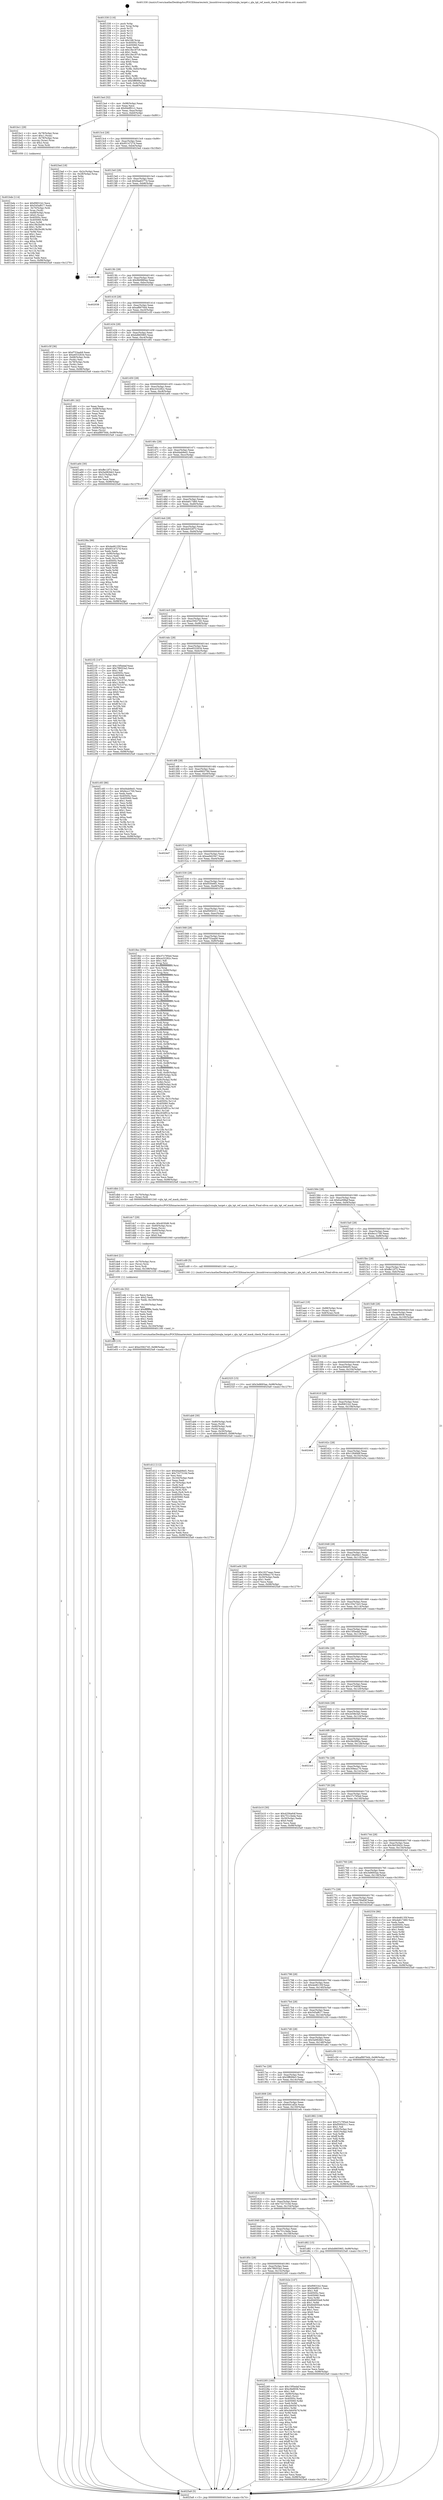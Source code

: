 digraph "0x401330" {
  label = "0x401330 (/mnt/c/Users/mathe/Desktop/tcc/POCII/binaries/extr_linuxdriversscsiqla2xxxqla_target.c_qla_tgt_ref_mask_check_Final-ollvm.out::main(0))"
  labelloc = "t"
  node[shape=record]

  Entry [label="",width=0.3,height=0.3,shape=circle,fillcolor=black,style=filled]
  "0x4013a4" [label="{
     0x4013a4 [32]\l
     | [instrs]\l
     &nbsp;&nbsp;0x4013a4 \<+6\>: mov -0x98(%rbp),%eax\l
     &nbsp;&nbsp;0x4013aa \<+2\>: mov %eax,%ecx\l
     &nbsp;&nbsp;0x4013ac \<+6\>: sub $0x94df91c1,%ecx\l
     &nbsp;&nbsp;0x4013b2 \<+6\>: mov %eax,-0xac(%rbp)\l
     &nbsp;&nbsp;0x4013b8 \<+6\>: mov %ecx,-0xb0(%rbp)\l
     &nbsp;&nbsp;0x4013be \<+6\>: je 0000000000401bc1 \<main+0x891\>\l
  }"]
  "0x401bc1" [label="{
     0x401bc1 [29]\l
     | [instrs]\l
     &nbsp;&nbsp;0x401bc1 \<+4\>: mov -0x78(%rbp),%rax\l
     &nbsp;&nbsp;0x401bc5 \<+6\>: movl $0x1,(%rax)\l
     &nbsp;&nbsp;0x401bcb \<+4\>: mov -0x78(%rbp),%rax\l
     &nbsp;&nbsp;0x401bcf \<+3\>: movslq (%rax),%rax\l
     &nbsp;&nbsp;0x401bd2 \<+4\>: shl $0x2,%rax\l
     &nbsp;&nbsp;0x401bd6 \<+3\>: mov %rax,%rdi\l
     &nbsp;&nbsp;0x401bd9 \<+5\>: call 0000000000401050 \<malloc@plt\>\l
     | [calls]\l
     &nbsp;&nbsp;0x401050 \{1\} (unknown)\l
  }"]
  "0x4013c4" [label="{
     0x4013c4 [28]\l
     | [instrs]\l
     &nbsp;&nbsp;0x4013c4 \<+5\>: jmp 00000000004013c9 \<main+0x99\>\l
     &nbsp;&nbsp;0x4013c9 \<+6\>: mov -0xac(%rbp),%eax\l
     &nbsp;&nbsp;0x4013cf \<+5\>: sub $0x9514727d,%eax\l
     &nbsp;&nbsp;0x4013d4 \<+6\>: mov %eax,-0xb4(%rbp)\l
     &nbsp;&nbsp;0x4013da \<+6\>: je 00000000004023ed \<main+0x10bd\>\l
  }"]
  Exit [label="",width=0.3,height=0.3,shape=circle,fillcolor=black,style=filled,peripheries=2]
  "0x4023ed" [label="{
     0x4023ed [18]\l
     | [instrs]\l
     &nbsp;&nbsp;0x4023ed \<+3\>: mov -0x2c(%rbp),%eax\l
     &nbsp;&nbsp;0x4023f0 \<+4\>: lea -0x28(%rbp),%rsp\l
     &nbsp;&nbsp;0x4023f4 \<+1\>: pop %rbx\l
     &nbsp;&nbsp;0x4023f5 \<+2\>: pop %r12\l
     &nbsp;&nbsp;0x4023f7 \<+2\>: pop %r13\l
     &nbsp;&nbsp;0x4023f9 \<+2\>: pop %r14\l
     &nbsp;&nbsp;0x4023fb \<+2\>: pop %r15\l
     &nbsp;&nbsp;0x4023fd \<+1\>: pop %rbp\l
     &nbsp;&nbsp;0x4023fe \<+1\>: ret\l
  }"]
  "0x4013e0" [label="{
     0x4013e0 [28]\l
     | [instrs]\l
     &nbsp;&nbsp;0x4013e0 \<+5\>: jmp 00000000004013e5 \<main+0xb5\>\l
     &nbsp;&nbsp;0x4013e5 \<+6\>: mov -0xac(%rbp),%eax\l
     &nbsp;&nbsp;0x4013eb \<+5\>: sub $0x9aa6377d,%eax\l
     &nbsp;&nbsp;0x4013f0 \<+6\>: mov %eax,-0xb8(%rbp)\l
     &nbsp;&nbsp;0x4013f6 \<+6\>: je 0000000000402188 \<main+0xe58\>\l
  }"]
  "0x401878" [label="{
     0x401878\l
  }", style=dashed]
  "0x402188" [label="{
     0x402188\l
  }", style=dashed]
  "0x4013fc" [label="{
     0x4013fc [28]\l
     | [instrs]\l
     &nbsp;&nbsp;0x4013fc \<+5\>: jmp 0000000000401401 \<main+0xd1\>\l
     &nbsp;&nbsp;0x401401 \<+6\>: mov -0xac(%rbp),%eax\l
     &nbsp;&nbsp;0x401407 \<+5\>: sub $0x9b0880ee,%eax\l
     &nbsp;&nbsp;0x40140c \<+6\>: mov %eax,-0xbc(%rbp)\l
     &nbsp;&nbsp;0x401412 \<+6\>: je 0000000000402038 \<main+0xd08\>\l
  }"]
  "0x402285" [label="{
     0x402285 [160]\l
     | [instrs]\l
     &nbsp;&nbsp;0x402285 \<+5\>: mov $0x15f5edaf,%eax\l
     &nbsp;&nbsp;0x40228a \<+5\>: mov $0xc9e6936,%ecx\l
     &nbsp;&nbsp;0x40228f \<+2\>: mov $0x1,%dl\l
     &nbsp;&nbsp;0x402291 \<+7\>: mov -0x90(%rbp),%rsi\l
     &nbsp;&nbsp;0x402298 \<+6\>: movl $0x0,(%rsi)\l
     &nbsp;&nbsp;0x40229e \<+7\>: mov 0x40505c,%edi\l
     &nbsp;&nbsp;0x4022a5 \<+8\>: mov 0x405060,%r8d\l
     &nbsp;&nbsp;0x4022ad \<+3\>: mov %edi,%r9d\l
     &nbsp;&nbsp;0x4022b0 \<+7\>: sub $0xcb645b7d,%r9d\l
     &nbsp;&nbsp;0x4022b7 \<+4\>: sub $0x1,%r9d\l
     &nbsp;&nbsp;0x4022bb \<+7\>: add $0xcb645b7d,%r9d\l
     &nbsp;&nbsp;0x4022c2 \<+4\>: imul %r9d,%edi\l
     &nbsp;&nbsp;0x4022c6 \<+3\>: and $0x1,%edi\l
     &nbsp;&nbsp;0x4022c9 \<+3\>: cmp $0x0,%edi\l
     &nbsp;&nbsp;0x4022cc \<+4\>: sete %r10b\l
     &nbsp;&nbsp;0x4022d0 \<+4\>: cmp $0xa,%r8d\l
     &nbsp;&nbsp;0x4022d4 \<+4\>: setl %r11b\l
     &nbsp;&nbsp;0x4022d8 \<+3\>: mov %r10b,%bl\l
     &nbsp;&nbsp;0x4022db \<+3\>: xor $0xff,%bl\l
     &nbsp;&nbsp;0x4022de \<+3\>: mov %r11b,%r14b\l
     &nbsp;&nbsp;0x4022e1 \<+4\>: xor $0xff,%r14b\l
     &nbsp;&nbsp;0x4022e5 \<+3\>: xor $0x1,%dl\l
     &nbsp;&nbsp;0x4022e8 \<+3\>: mov %bl,%r15b\l
     &nbsp;&nbsp;0x4022eb \<+4\>: and $0xff,%r15b\l
     &nbsp;&nbsp;0x4022ef \<+3\>: and %dl,%r10b\l
     &nbsp;&nbsp;0x4022f2 \<+3\>: mov %r14b,%r12b\l
     &nbsp;&nbsp;0x4022f5 \<+4\>: and $0xff,%r12b\l
     &nbsp;&nbsp;0x4022f9 \<+3\>: and %dl,%r11b\l
     &nbsp;&nbsp;0x4022fc \<+3\>: or %r10b,%r15b\l
     &nbsp;&nbsp;0x4022ff \<+3\>: or %r11b,%r12b\l
     &nbsp;&nbsp;0x402302 \<+3\>: xor %r12b,%r15b\l
     &nbsp;&nbsp;0x402305 \<+3\>: or %r14b,%bl\l
     &nbsp;&nbsp;0x402308 \<+3\>: xor $0xff,%bl\l
     &nbsp;&nbsp;0x40230b \<+3\>: or $0x1,%dl\l
     &nbsp;&nbsp;0x40230e \<+2\>: and %dl,%bl\l
     &nbsp;&nbsp;0x402310 \<+3\>: or %bl,%r15b\l
     &nbsp;&nbsp;0x402313 \<+4\>: test $0x1,%r15b\l
     &nbsp;&nbsp;0x402317 \<+3\>: cmovne %ecx,%eax\l
     &nbsp;&nbsp;0x40231a \<+6\>: mov %eax,-0x98(%rbp)\l
     &nbsp;&nbsp;0x402320 \<+5\>: jmp 00000000004025a9 \<main+0x1279\>\l
  }"]
  "0x402038" [label="{
     0x402038\l
  }", style=dashed]
  "0x401418" [label="{
     0x401418 [28]\l
     | [instrs]\l
     &nbsp;&nbsp;0x401418 \<+5\>: jmp 000000000040141d \<main+0xed\>\l
     &nbsp;&nbsp;0x40141d \<+6\>: mov -0xac(%rbp),%eax\l
     &nbsp;&nbsp;0x401423 \<+5\>: sub $0xaf8970d4,%eax\l
     &nbsp;&nbsp;0x401428 \<+6\>: mov %eax,-0xc0(%rbp)\l
     &nbsp;&nbsp;0x40142e \<+6\>: je 0000000000401c5f \<main+0x92f\>\l
  }"]
  "0x401df9" [label="{
     0x401df9 [15]\l
     | [instrs]\l
     &nbsp;&nbsp;0x401df9 \<+10\>: movl $0xe3562745,-0x98(%rbp)\l
     &nbsp;&nbsp;0x401e03 \<+5\>: jmp 00000000004025a9 \<main+0x1279\>\l
  }"]
  "0x401c5f" [label="{
     0x401c5f [36]\l
     | [instrs]\l
     &nbsp;&nbsp;0x401c5f \<+5\>: mov $0xf753aab9,%eax\l
     &nbsp;&nbsp;0x401c64 \<+5\>: mov $0xe6532634,%ecx\l
     &nbsp;&nbsp;0x401c69 \<+4\>: mov -0x68(%rbp),%rdx\l
     &nbsp;&nbsp;0x401c6d \<+2\>: mov (%rdx),%esi\l
     &nbsp;&nbsp;0x401c6f \<+4\>: mov -0x78(%rbp),%rdx\l
     &nbsp;&nbsp;0x401c73 \<+2\>: cmp (%rdx),%esi\l
     &nbsp;&nbsp;0x401c75 \<+3\>: cmovl %ecx,%eax\l
     &nbsp;&nbsp;0x401c78 \<+6\>: mov %eax,-0x98(%rbp)\l
     &nbsp;&nbsp;0x401c7e \<+5\>: jmp 00000000004025a9 \<main+0x1279\>\l
  }"]
  "0x401434" [label="{
     0x401434 [28]\l
     | [instrs]\l
     &nbsp;&nbsp;0x401434 \<+5\>: jmp 0000000000401439 \<main+0x109\>\l
     &nbsp;&nbsp;0x401439 \<+6\>: mov -0xac(%rbp),%eax\l
     &nbsp;&nbsp;0x40143f \<+5\>: sub $0xbd665965,%eax\l
     &nbsp;&nbsp;0x401444 \<+6\>: mov %eax,-0xc4(%rbp)\l
     &nbsp;&nbsp;0x40144a \<+6\>: je 0000000000401d91 \<main+0xa61\>\l
  }"]
  "0x401de4" [label="{
     0x401de4 [21]\l
     | [instrs]\l
     &nbsp;&nbsp;0x401de4 \<+4\>: mov -0x70(%rbp),%rcx\l
     &nbsp;&nbsp;0x401de8 \<+3\>: mov (%rcx),%rcx\l
     &nbsp;&nbsp;0x401deb \<+3\>: mov %rcx,%rdi\l
     &nbsp;&nbsp;0x401dee \<+6\>: mov %eax,-0x168(%rbp)\l
     &nbsp;&nbsp;0x401df4 \<+5\>: call 0000000000401030 \<free@plt\>\l
     | [calls]\l
     &nbsp;&nbsp;0x401030 \{1\} (unknown)\l
  }"]
  "0x401d91" [label="{
     0x401d91 [42]\l
     | [instrs]\l
     &nbsp;&nbsp;0x401d91 \<+2\>: xor %eax,%eax\l
     &nbsp;&nbsp;0x401d93 \<+4\>: mov -0x68(%rbp),%rcx\l
     &nbsp;&nbsp;0x401d97 \<+2\>: mov (%rcx),%edx\l
     &nbsp;&nbsp;0x401d99 \<+2\>: mov %eax,%esi\l
     &nbsp;&nbsp;0x401d9b \<+2\>: sub %edx,%esi\l
     &nbsp;&nbsp;0x401d9d \<+2\>: mov %eax,%edx\l
     &nbsp;&nbsp;0x401d9f \<+3\>: sub $0x1,%edx\l
     &nbsp;&nbsp;0x401da2 \<+2\>: add %edx,%esi\l
     &nbsp;&nbsp;0x401da4 \<+2\>: sub %esi,%eax\l
     &nbsp;&nbsp;0x401da6 \<+4\>: mov -0x68(%rbp),%rcx\l
     &nbsp;&nbsp;0x401daa \<+2\>: mov %eax,(%rcx)\l
     &nbsp;&nbsp;0x401dac \<+10\>: movl $0xaf8970d4,-0x98(%rbp)\l
     &nbsp;&nbsp;0x401db6 \<+5\>: jmp 00000000004025a9 \<main+0x1279\>\l
  }"]
  "0x401450" [label="{
     0x401450 [28]\l
     | [instrs]\l
     &nbsp;&nbsp;0x401450 \<+5\>: jmp 0000000000401455 \<main+0x125\>\l
     &nbsp;&nbsp;0x401455 \<+6\>: mov -0xac(%rbp),%eax\l
     &nbsp;&nbsp;0x40145b \<+5\>: sub $0xce32282c,%eax\l
     &nbsp;&nbsp;0x401460 \<+6\>: mov %eax,-0xc8(%rbp)\l
     &nbsp;&nbsp;0x401466 \<+6\>: je 0000000000401a64 \<main+0x734\>\l
  }"]
  "0x401dc7" [label="{
     0x401dc7 [29]\l
     | [instrs]\l
     &nbsp;&nbsp;0x401dc7 \<+10\>: movabs $0x4030d6,%rdi\l
     &nbsp;&nbsp;0x401dd1 \<+4\>: mov -0x60(%rbp),%rcx\l
     &nbsp;&nbsp;0x401dd5 \<+2\>: mov %eax,(%rcx)\l
     &nbsp;&nbsp;0x401dd7 \<+4\>: mov -0x60(%rbp),%rcx\l
     &nbsp;&nbsp;0x401ddb \<+2\>: mov (%rcx),%esi\l
     &nbsp;&nbsp;0x401ddd \<+2\>: mov $0x0,%al\l
     &nbsp;&nbsp;0x401ddf \<+5\>: call 0000000000401040 \<printf@plt\>\l
     | [calls]\l
     &nbsp;&nbsp;0x401040 \{1\} (unknown)\l
  }"]
  "0x401a64" [label="{
     0x401a64 [30]\l
     | [instrs]\l
     &nbsp;&nbsp;0x401a64 \<+5\>: mov $0xffe12f72,%eax\l
     &nbsp;&nbsp;0x401a69 \<+5\>: mov $0x5a082bb3,%ecx\l
     &nbsp;&nbsp;0x401a6e \<+3\>: mov -0x31(%rbp),%dl\l
     &nbsp;&nbsp;0x401a71 \<+3\>: test $0x1,%dl\l
     &nbsp;&nbsp;0x401a74 \<+3\>: cmovne %ecx,%eax\l
     &nbsp;&nbsp;0x401a77 \<+6\>: mov %eax,-0x98(%rbp)\l
     &nbsp;&nbsp;0x401a7d \<+5\>: jmp 00000000004025a9 \<main+0x1279\>\l
  }"]
  "0x40146c" [label="{
     0x40146c [28]\l
     | [instrs]\l
     &nbsp;&nbsp;0x40146c \<+5\>: jmp 0000000000401471 \<main+0x141\>\l
     &nbsp;&nbsp;0x401471 \<+6\>: mov -0xac(%rbp),%eax\l
     &nbsp;&nbsp;0x401477 \<+5\>: sub $0xd4ab9ed1,%eax\l
     &nbsp;&nbsp;0x40147c \<+6\>: mov %eax,-0xcc(%rbp)\l
     &nbsp;&nbsp;0x401482 \<+6\>: je 0000000000402481 \<main+0x1151\>\l
  }"]
  "0x401d12" [label="{
     0x401d12 [112]\l
     | [instrs]\l
     &nbsp;&nbsp;0x401d12 \<+5\>: mov $0xd4ab9ed1,%ecx\l
     &nbsp;&nbsp;0x401d17 \<+5\>: mov $0x7327310d,%edx\l
     &nbsp;&nbsp;0x401d1c \<+2\>: xor %esi,%esi\l
     &nbsp;&nbsp;0x401d1e \<+6\>: mov -0x164(%rbp),%edi\l
     &nbsp;&nbsp;0x401d24 \<+3\>: imul %eax,%edi\l
     &nbsp;&nbsp;0x401d27 \<+4\>: mov -0x70(%rbp),%r8\l
     &nbsp;&nbsp;0x401d2b \<+3\>: mov (%r8),%r8\l
     &nbsp;&nbsp;0x401d2e \<+4\>: mov -0x68(%rbp),%r9\l
     &nbsp;&nbsp;0x401d32 \<+3\>: movslq (%r9),%r9\l
     &nbsp;&nbsp;0x401d35 \<+4\>: mov %edi,(%r8,%r9,4)\l
     &nbsp;&nbsp;0x401d39 \<+7\>: mov 0x40505c,%eax\l
     &nbsp;&nbsp;0x401d40 \<+7\>: mov 0x405060,%edi\l
     &nbsp;&nbsp;0x401d47 \<+3\>: sub $0x1,%esi\l
     &nbsp;&nbsp;0x401d4a \<+3\>: mov %eax,%r10d\l
     &nbsp;&nbsp;0x401d4d \<+3\>: add %esi,%r10d\l
     &nbsp;&nbsp;0x401d50 \<+4\>: imul %r10d,%eax\l
     &nbsp;&nbsp;0x401d54 \<+3\>: and $0x1,%eax\l
     &nbsp;&nbsp;0x401d57 \<+3\>: cmp $0x0,%eax\l
     &nbsp;&nbsp;0x401d5a \<+4\>: sete %r11b\l
     &nbsp;&nbsp;0x401d5e \<+3\>: cmp $0xa,%edi\l
     &nbsp;&nbsp;0x401d61 \<+3\>: setl %bl\l
     &nbsp;&nbsp;0x401d64 \<+3\>: mov %r11b,%r14b\l
     &nbsp;&nbsp;0x401d67 \<+3\>: and %bl,%r14b\l
     &nbsp;&nbsp;0x401d6a \<+3\>: xor %bl,%r11b\l
     &nbsp;&nbsp;0x401d6d \<+3\>: or %r11b,%r14b\l
     &nbsp;&nbsp;0x401d70 \<+4\>: test $0x1,%r14b\l
     &nbsp;&nbsp;0x401d74 \<+3\>: cmovne %edx,%ecx\l
     &nbsp;&nbsp;0x401d77 \<+6\>: mov %ecx,-0x98(%rbp)\l
     &nbsp;&nbsp;0x401d7d \<+5\>: jmp 00000000004025a9 \<main+0x1279\>\l
  }"]
  "0x402481" [label="{
     0x402481\l
  }", style=dashed]
  "0x401488" [label="{
     0x401488 [28]\l
     | [instrs]\l
     &nbsp;&nbsp;0x401488 \<+5\>: jmp 000000000040148d \<main+0x15d\>\l
     &nbsp;&nbsp;0x40148d \<+6\>: mov -0xac(%rbp),%eax\l
     &nbsp;&nbsp;0x401493 \<+5\>: sub $0xda617d60,%eax\l
     &nbsp;&nbsp;0x401498 \<+6\>: mov %eax,-0xd0(%rbp)\l
     &nbsp;&nbsp;0x40149e \<+6\>: je 000000000040238a \<main+0x105a\>\l
  }"]
  "0x401cde" [label="{
     0x401cde [52]\l
     | [instrs]\l
     &nbsp;&nbsp;0x401cde \<+2\>: xor %ecx,%ecx\l
     &nbsp;&nbsp;0x401ce0 \<+5\>: mov $0x2,%edx\l
     &nbsp;&nbsp;0x401ce5 \<+6\>: mov %edx,-0x160(%rbp)\l
     &nbsp;&nbsp;0x401ceb \<+1\>: cltd\l
     &nbsp;&nbsp;0x401cec \<+6\>: mov -0x160(%rbp),%esi\l
     &nbsp;&nbsp;0x401cf2 \<+2\>: idiv %esi\l
     &nbsp;&nbsp;0x401cf4 \<+6\>: imul $0xfffffffe,%edx,%edx\l
     &nbsp;&nbsp;0x401cfa \<+2\>: mov %ecx,%edi\l
     &nbsp;&nbsp;0x401cfc \<+2\>: sub %edx,%edi\l
     &nbsp;&nbsp;0x401cfe \<+2\>: mov %ecx,%edx\l
     &nbsp;&nbsp;0x401d00 \<+3\>: sub $0x1,%edx\l
     &nbsp;&nbsp;0x401d03 \<+2\>: add %edx,%edi\l
     &nbsp;&nbsp;0x401d05 \<+2\>: sub %edi,%ecx\l
     &nbsp;&nbsp;0x401d07 \<+6\>: mov %ecx,-0x164(%rbp)\l
     &nbsp;&nbsp;0x401d0d \<+5\>: call 0000000000401160 \<next_i\>\l
     | [calls]\l
     &nbsp;&nbsp;0x401160 \{1\} (/mnt/c/Users/mathe/Desktop/tcc/POCII/binaries/extr_linuxdriversscsiqla2xxxqla_target.c_qla_tgt_ref_mask_check_Final-ollvm.out::next_i)\l
  }"]
  "0x40238a" [label="{
     0x40238a [99]\l
     | [instrs]\l
     &nbsp;&nbsp;0x40238a \<+5\>: mov $0x4ed6135f,%eax\l
     &nbsp;&nbsp;0x40238f \<+5\>: mov $0x9514727d,%ecx\l
     &nbsp;&nbsp;0x402394 \<+2\>: xor %edx,%edx\l
     &nbsp;&nbsp;0x402396 \<+7\>: mov -0x90(%rbp),%rsi\l
     &nbsp;&nbsp;0x40239d \<+2\>: mov (%rsi),%edi\l
     &nbsp;&nbsp;0x40239f \<+3\>: mov %edi,-0x2c(%rbp)\l
     &nbsp;&nbsp;0x4023a2 \<+7\>: mov 0x40505c,%edi\l
     &nbsp;&nbsp;0x4023a9 \<+8\>: mov 0x405060,%r8d\l
     &nbsp;&nbsp;0x4023b1 \<+3\>: sub $0x1,%edx\l
     &nbsp;&nbsp;0x4023b4 \<+3\>: mov %edi,%r9d\l
     &nbsp;&nbsp;0x4023b7 \<+3\>: add %edx,%r9d\l
     &nbsp;&nbsp;0x4023ba \<+4\>: imul %r9d,%edi\l
     &nbsp;&nbsp;0x4023be \<+3\>: and $0x1,%edi\l
     &nbsp;&nbsp;0x4023c1 \<+3\>: cmp $0x0,%edi\l
     &nbsp;&nbsp;0x4023c4 \<+4\>: sete %r10b\l
     &nbsp;&nbsp;0x4023c8 \<+4\>: cmp $0xa,%r8d\l
     &nbsp;&nbsp;0x4023cc \<+4\>: setl %r11b\l
     &nbsp;&nbsp;0x4023d0 \<+3\>: mov %r10b,%bl\l
     &nbsp;&nbsp;0x4023d3 \<+3\>: and %r11b,%bl\l
     &nbsp;&nbsp;0x4023d6 \<+3\>: xor %r11b,%r10b\l
     &nbsp;&nbsp;0x4023d9 \<+3\>: or %r10b,%bl\l
     &nbsp;&nbsp;0x4023dc \<+3\>: test $0x1,%bl\l
     &nbsp;&nbsp;0x4023df \<+3\>: cmovne %ecx,%eax\l
     &nbsp;&nbsp;0x4023e2 \<+6\>: mov %eax,-0x98(%rbp)\l
     &nbsp;&nbsp;0x4023e8 \<+5\>: jmp 00000000004025a9 \<main+0x1279\>\l
  }"]
  "0x4014a4" [label="{
     0x4014a4 [28]\l
     | [instrs]\l
     &nbsp;&nbsp;0x4014a4 \<+5\>: jmp 00000000004014a9 \<main+0x179\>\l
     &nbsp;&nbsp;0x4014a9 \<+6\>: mov -0xac(%rbp),%eax\l
     &nbsp;&nbsp;0x4014af \<+5\>: sub $0xde032873,%eax\l
     &nbsp;&nbsp;0x4014b4 \<+6\>: mov %eax,-0xd4(%rbp)\l
     &nbsp;&nbsp;0x4014ba \<+6\>: je 00000000004020d7 \<main+0xda7\>\l
  }"]
  "0x401bde" [label="{
     0x401bde [114]\l
     | [instrs]\l
     &nbsp;&nbsp;0x401bde \<+5\>: mov $0xf0831b2,%ecx\l
     &nbsp;&nbsp;0x401be3 \<+5\>: mov $0x545af617,%edx\l
     &nbsp;&nbsp;0x401be8 \<+4\>: mov -0x70(%rbp),%rdi\l
     &nbsp;&nbsp;0x401bec \<+3\>: mov %rax,(%rdi)\l
     &nbsp;&nbsp;0x401bef \<+4\>: mov -0x68(%rbp),%rax\l
     &nbsp;&nbsp;0x401bf3 \<+6\>: movl $0x0,(%rax)\l
     &nbsp;&nbsp;0x401bf9 \<+7\>: mov 0x40505c,%esi\l
     &nbsp;&nbsp;0x401c00 \<+8\>: mov 0x405060,%r8d\l
     &nbsp;&nbsp;0x401c08 \<+3\>: mov %esi,%r9d\l
     &nbsp;&nbsp;0x401c0b \<+7\>: sub $0x19b2bc99,%r9d\l
     &nbsp;&nbsp;0x401c12 \<+4\>: sub $0x1,%r9d\l
     &nbsp;&nbsp;0x401c16 \<+7\>: add $0x19b2bc99,%r9d\l
     &nbsp;&nbsp;0x401c1d \<+4\>: imul %r9d,%esi\l
     &nbsp;&nbsp;0x401c21 \<+3\>: and $0x1,%esi\l
     &nbsp;&nbsp;0x401c24 \<+3\>: cmp $0x0,%esi\l
     &nbsp;&nbsp;0x401c27 \<+4\>: sete %r10b\l
     &nbsp;&nbsp;0x401c2b \<+4\>: cmp $0xa,%r8d\l
     &nbsp;&nbsp;0x401c2f \<+4\>: setl %r11b\l
     &nbsp;&nbsp;0x401c33 \<+3\>: mov %r10b,%bl\l
     &nbsp;&nbsp;0x401c36 \<+3\>: and %r11b,%bl\l
     &nbsp;&nbsp;0x401c39 \<+3\>: xor %r11b,%r10b\l
     &nbsp;&nbsp;0x401c3c \<+3\>: or %r10b,%bl\l
     &nbsp;&nbsp;0x401c3f \<+3\>: test $0x1,%bl\l
     &nbsp;&nbsp;0x401c42 \<+3\>: cmovne %edx,%ecx\l
     &nbsp;&nbsp;0x401c45 \<+6\>: mov %ecx,-0x98(%rbp)\l
     &nbsp;&nbsp;0x401c4b \<+5\>: jmp 00000000004025a9 \<main+0x1279\>\l
  }"]
  "0x4020d7" [label="{
     0x4020d7\l
  }", style=dashed]
  "0x4014c0" [label="{
     0x4014c0 [28]\l
     | [instrs]\l
     &nbsp;&nbsp;0x4014c0 \<+5\>: jmp 00000000004014c5 \<main+0x195\>\l
     &nbsp;&nbsp;0x4014c5 \<+6\>: mov -0xac(%rbp),%eax\l
     &nbsp;&nbsp;0x4014cb \<+5\>: sub $0xe3562745,%eax\l
     &nbsp;&nbsp;0x4014d0 \<+6\>: mov %eax,-0xd8(%rbp)\l
     &nbsp;&nbsp;0x4014d6 \<+6\>: je 00000000004021f2 \<main+0xec2\>\l
  }"]
  "0x40185c" [label="{
     0x40185c [28]\l
     | [instrs]\l
     &nbsp;&nbsp;0x40185c \<+5\>: jmp 0000000000401861 \<main+0x531\>\l
     &nbsp;&nbsp;0x401861 \<+6\>: mov -0xac(%rbp),%eax\l
     &nbsp;&nbsp;0x401867 \<+5\>: sub $0x7f6053a2,%eax\l
     &nbsp;&nbsp;0x40186c \<+6\>: mov %eax,-0x15c(%rbp)\l
     &nbsp;&nbsp;0x401872 \<+6\>: je 0000000000402285 \<main+0xf55\>\l
  }"]
  "0x4021f2" [label="{
     0x4021f2 [147]\l
     | [instrs]\l
     &nbsp;&nbsp;0x4021f2 \<+5\>: mov $0x15f5edaf,%eax\l
     &nbsp;&nbsp;0x4021f7 \<+5\>: mov $0x7f6053a2,%ecx\l
     &nbsp;&nbsp;0x4021fc \<+2\>: mov $0x1,%dl\l
     &nbsp;&nbsp;0x4021fe \<+7\>: mov 0x40505c,%esi\l
     &nbsp;&nbsp;0x402205 \<+7\>: mov 0x405060,%edi\l
     &nbsp;&nbsp;0x40220c \<+3\>: mov %esi,%r8d\l
     &nbsp;&nbsp;0x40220f \<+7\>: add $0x75315741,%r8d\l
     &nbsp;&nbsp;0x402216 \<+4\>: sub $0x1,%r8d\l
     &nbsp;&nbsp;0x40221a \<+7\>: sub $0x75315741,%r8d\l
     &nbsp;&nbsp;0x402221 \<+4\>: imul %r8d,%esi\l
     &nbsp;&nbsp;0x402225 \<+3\>: and $0x1,%esi\l
     &nbsp;&nbsp;0x402228 \<+3\>: cmp $0x0,%esi\l
     &nbsp;&nbsp;0x40222b \<+4\>: sete %r9b\l
     &nbsp;&nbsp;0x40222f \<+3\>: cmp $0xa,%edi\l
     &nbsp;&nbsp;0x402232 \<+4\>: setl %r10b\l
     &nbsp;&nbsp;0x402236 \<+3\>: mov %r9b,%r11b\l
     &nbsp;&nbsp;0x402239 \<+4\>: xor $0xff,%r11b\l
     &nbsp;&nbsp;0x40223d \<+3\>: mov %r10b,%bl\l
     &nbsp;&nbsp;0x402240 \<+3\>: xor $0xff,%bl\l
     &nbsp;&nbsp;0x402243 \<+3\>: xor $0x0,%dl\l
     &nbsp;&nbsp;0x402246 \<+3\>: mov %r11b,%r14b\l
     &nbsp;&nbsp;0x402249 \<+4\>: and $0x0,%r14b\l
     &nbsp;&nbsp;0x40224d \<+3\>: and %dl,%r9b\l
     &nbsp;&nbsp;0x402250 \<+3\>: mov %bl,%r15b\l
     &nbsp;&nbsp;0x402253 \<+4\>: and $0x0,%r15b\l
     &nbsp;&nbsp;0x402257 \<+3\>: and %dl,%r10b\l
     &nbsp;&nbsp;0x40225a \<+3\>: or %r9b,%r14b\l
     &nbsp;&nbsp;0x40225d \<+3\>: or %r10b,%r15b\l
     &nbsp;&nbsp;0x402260 \<+3\>: xor %r15b,%r14b\l
     &nbsp;&nbsp;0x402263 \<+3\>: or %bl,%r11b\l
     &nbsp;&nbsp;0x402266 \<+4\>: xor $0xff,%r11b\l
     &nbsp;&nbsp;0x40226a \<+3\>: or $0x0,%dl\l
     &nbsp;&nbsp;0x40226d \<+3\>: and %dl,%r11b\l
     &nbsp;&nbsp;0x402270 \<+3\>: or %r11b,%r14b\l
     &nbsp;&nbsp;0x402273 \<+4\>: test $0x1,%r14b\l
     &nbsp;&nbsp;0x402277 \<+3\>: cmovne %ecx,%eax\l
     &nbsp;&nbsp;0x40227a \<+6\>: mov %eax,-0x98(%rbp)\l
     &nbsp;&nbsp;0x402280 \<+5\>: jmp 00000000004025a9 \<main+0x1279\>\l
  }"]
  "0x4014dc" [label="{
     0x4014dc [28]\l
     | [instrs]\l
     &nbsp;&nbsp;0x4014dc \<+5\>: jmp 00000000004014e1 \<main+0x1b1\>\l
     &nbsp;&nbsp;0x4014e1 \<+6\>: mov -0xac(%rbp),%eax\l
     &nbsp;&nbsp;0x4014e7 \<+5\>: sub $0xe6532634,%eax\l
     &nbsp;&nbsp;0x4014ec \<+6\>: mov %eax,-0xdc(%rbp)\l
     &nbsp;&nbsp;0x4014f2 \<+6\>: je 0000000000401c83 \<main+0x953\>\l
  }"]
  "0x401b2e" [label="{
     0x401b2e [147]\l
     | [instrs]\l
     &nbsp;&nbsp;0x401b2e \<+5\>: mov $0xf0831b2,%eax\l
     &nbsp;&nbsp;0x401b33 \<+5\>: mov $0x94df91c1,%ecx\l
     &nbsp;&nbsp;0x401b38 \<+2\>: mov $0x1,%dl\l
     &nbsp;&nbsp;0x401b3a \<+7\>: mov 0x40505c,%esi\l
     &nbsp;&nbsp;0x401b41 \<+7\>: mov 0x405060,%edi\l
     &nbsp;&nbsp;0x401b48 \<+3\>: mov %esi,%r8d\l
     &nbsp;&nbsp;0x401b4b \<+7\>: sub $0x60d050e9,%r8d\l
     &nbsp;&nbsp;0x401b52 \<+4\>: sub $0x1,%r8d\l
     &nbsp;&nbsp;0x401b56 \<+7\>: add $0x60d050e9,%r8d\l
     &nbsp;&nbsp;0x401b5d \<+4\>: imul %r8d,%esi\l
     &nbsp;&nbsp;0x401b61 \<+3\>: and $0x1,%esi\l
     &nbsp;&nbsp;0x401b64 \<+3\>: cmp $0x0,%esi\l
     &nbsp;&nbsp;0x401b67 \<+4\>: sete %r9b\l
     &nbsp;&nbsp;0x401b6b \<+3\>: cmp $0xa,%edi\l
     &nbsp;&nbsp;0x401b6e \<+4\>: setl %r10b\l
     &nbsp;&nbsp;0x401b72 \<+3\>: mov %r9b,%r11b\l
     &nbsp;&nbsp;0x401b75 \<+4\>: xor $0xff,%r11b\l
     &nbsp;&nbsp;0x401b79 \<+3\>: mov %r10b,%bl\l
     &nbsp;&nbsp;0x401b7c \<+3\>: xor $0xff,%bl\l
     &nbsp;&nbsp;0x401b7f \<+3\>: xor $0x1,%dl\l
     &nbsp;&nbsp;0x401b82 \<+3\>: mov %r11b,%r14b\l
     &nbsp;&nbsp;0x401b85 \<+4\>: and $0xff,%r14b\l
     &nbsp;&nbsp;0x401b89 \<+3\>: and %dl,%r9b\l
     &nbsp;&nbsp;0x401b8c \<+3\>: mov %bl,%r15b\l
     &nbsp;&nbsp;0x401b8f \<+4\>: and $0xff,%r15b\l
     &nbsp;&nbsp;0x401b93 \<+3\>: and %dl,%r10b\l
     &nbsp;&nbsp;0x401b96 \<+3\>: or %r9b,%r14b\l
     &nbsp;&nbsp;0x401b99 \<+3\>: or %r10b,%r15b\l
     &nbsp;&nbsp;0x401b9c \<+3\>: xor %r15b,%r14b\l
     &nbsp;&nbsp;0x401b9f \<+3\>: or %bl,%r11b\l
     &nbsp;&nbsp;0x401ba2 \<+4\>: xor $0xff,%r11b\l
     &nbsp;&nbsp;0x401ba6 \<+3\>: or $0x1,%dl\l
     &nbsp;&nbsp;0x401ba9 \<+3\>: and %dl,%r11b\l
     &nbsp;&nbsp;0x401bac \<+3\>: or %r11b,%r14b\l
     &nbsp;&nbsp;0x401baf \<+4\>: test $0x1,%r14b\l
     &nbsp;&nbsp;0x401bb3 \<+3\>: cmovne %ecx,%eax\l
     &nbsp;&nbsp;0x401bb6 \<+6\>: mov %eax,-0x98(%rbp)\l
     &nbsp;&nbsp;0x401bbc \<+5\>: jmp 00000000004025a9 \<main+0x1279\>\l
  }"]
  "0x401c83" [label="{
     0x401c83 [86]\l
     | [instrs]\l
     &nbsp;&nbsp;0x401c83 \<+5\>: mov $0xd4ab9ed1,%eax\l
     &nbsp;&nbsp;0x401c88 \<+5\>: mov $0xfecc1700,%ecx\l
     &nbsp;&nbsp;0x401c8d \<+2\>: xor %edx,%edx\l
     &nbsp;&nbsp;0x401c8f \<+7\>: mov 0x40505c,%esi\l
     &nbsp;&nbsp;0x401c96 \<+7\>: mov 0x405060,%edi\l
     &nbsp;&nbsp;0x401c9d \<+3\>: sub $0x1,%edx\l
     &nbsp;&nbsp;0x401ca0 \<+3\>: mov %esi,%r8d\l
     &nbsp;&nbsp;0x401ca3 \<+3\>: add %edx,%r8d\l
     &nbsp;&nbsp;0x401ca6 \<+4\>: imul %r8d,%esi\l
     &nbsp;&nbsp;0x401caa \<+3\>: and $0x1,%esi\l
     &nbsp;&nbsp;0x401cad \<+3\>: cmp $0x0,%esi\l
     &nbsp;&nbsp;0x401cb0 \<+4\>: sete %r9b\l
     &nbsp;&nbsp;0x401cb4 \<+3\>: cmp $0xa,%edi\l
     &nbsp;&nbsp;0x401cb7 \<+4\>: setl %r10b\l
     &nbsp;&nbsp;0x401cbb \<+3\>: mov %r9b,%r11b\l
     &nbsp;&nbsp;0x401cbe \<+3\>: and %r10b,%r11b\l
     &nbsp;&nbsp;0x401cc1 \<+3\>: xor %r10b,%r9b\l
     &nbsp;&nbsp;0x401cc4 \<+3\>: or %r9b,%r11b\l
     &nbsp;&nbsp;0x401cc7 \<+4\>: test $0x1,%r11b\l
     &nbsp;&nbsp;0x401ccb \<+3\>: cmovne %ecx,%eax\l
     &nbsp;&nbsp;0x401cce \<+6\>: mov %eax,-0x98(%rbp)\l
     &nbsp;&nbsp;0x401cd4 \<+5\>: jmp 00000000004025a9 \<main+0x1279\>\l
  }"]
  "0x4014f8" [label="{
     0x4014f8 [28]\l
     | [instrs]\l
     &nbsp;&nbsp;0x4014f8 \<+5\>: jmp 00000000004014fd \<main+0x1cd\>\l
     &nbsp;&nbsp;0x4014fd \<+6\>: mov -0xac(%rbp),%eax\l
     &nbsp;&nbsp;0x401503 \<+5\>: sub $0xe680279d,%eax\l
     &nbsp;&nbsp;0x401508 \<+6\>: mov %eax,-0xe0(%rbp)\l
     &nbsp;&nbsp;0x40150e \<+6\>: je 00000000004024d7 \<main+0x11a7\>\l
  }"]
  "0x401840" [label="{
     0x401840 [28]\l
     | [instrs]\l
     &nbsp;&nbsp;0x401840 \<+5\>: jmp 0000000000401845 \<main+0x515\>\l
     &nbsp;&nbsp;0x401845 \<+6\>: mov -0xac(%rbp),%eax\l
     &nbsp;&nbsp;0x40184b \<+5\>: sub $0x751c3eda,%eax\l
     &nbsp;&nbsp;0x401850 \<+6\>: mov %eax,-0x158(%rbp)\l
     &nbsp;&nbsp;0x401856 \<+6\>: je 0000000000401b2e \<main+0x7fe\>\l
  }"]
  "0x4024d7" [label="{
     0x4024d7\l
  }", style=dashed]
  "0x401514" [label="{
     0x401514 [28]\l
     | [instrs]\l
     &nbsp;&nbsp;0x401514 \<+5\>: jmp 0000000000401519 \<main+0x1e9\>\l
     &nbsp;&nbsp;0x401519 \<+6\>: mov -0xac(%rbp),%eax\l
     &nbsp;&nbsp;0x40151f \<+5\>: sub $0xee9d25b7,%eax\l
     &nbsp;&nbsp;0x401524 \<+6\>: mov %eax,-0xe4(%rbp)\l
     &nbsp;&nbsp;0x40152a \<+6\>: je 00000000004020f5 \<main+0xdc5\>\l
  }"]
  "0x401d82" [label="{
     0x401d82 [15]\l
     | [instrs]\l
     &nbsp;&nbsp;0x401d82 \<+10\>: movl $0xbd665965,-0x98(%rbp)\l
     &nbsp;&nbsp;0x401d8c \<+5\>: jmp 00000000004025a9 \<main+0x1279\>\l
  }"]
  "0x4020f5" [label="{
     0x4020f5\l
  }", style=dashed]
  "0x401530" [label="{
     0x401530 [28]\l
     | [instrs]\l
     &nbsp;&nbsp;0x401530 \<+5\>: jmp 0000000000401535 \<main+0x205\>\l
     &nbsp;&nbsp;0x401535 \<+6\>: mov -0xac(%rbp),%eax\l
     &nbsp;&nbsp;0x40153b \<+5\>: sub $0xf550e6f1,%eax\l
     &nbsp;&nbsp;0x401540 \<+6\>: mov %eax,-0xe8(%rbp)\l
     &nbsp;&nbsp;0x401546 \<+6\>: je 0000000000401f7b \<main+0xc4b\>\l
  }"]
  "0x401824" [label="{
     0x401824 [28]\l
     | [instrs]\l
     &nbsp;&nbsp;0x401824 \<+5\>: jmp 0000000000401829 \<main+0x4f9\>\l
     &nbsp;&nbsp;0x401829 \<+6\>: mov -0xac(%rbp),%eax\l
     &nbsp;&nbsp;0x40182f \<+5\>: sub $0x7327310d,%eax\l
     &nbsp;&nbsp;0x401834 \<+6\>: mov %eax,-0x154(%rbp)\l
     &nbsp;&nbsp;0x40183a \<+6\>: je 0000000000401d82 \<main+0xa52\>\l
  }"]
  "0x401f7b" [label="{
     0x401f7b\l
  }", style=dashed]
  "0x40154c" [label="{
     0x40154c [28]\l
     | [instrs]\l
     &nbsp;&nbsp;0x40154c \<+5\>: jmp 0000000000401551 \<main+0x221\>\l
     &nbsp;&nbsp;0x401551 \<+6\>: mov -0xac(%rbp),%eax\l
     &nbsp;&nbsp;0x401557 \<+5\>: sub $0xf5950311,%eax\l
     &nbsp;&nbsp;0x40155c \<+6\>: mov %eax,-0xec(%rbp)\l
     &nbsp;&nbsp;0x401562 \<+6\>: je 00000000004018ec \<main+0x5bc\>\l
  }"]
  "0x401efc" [label="{
     0x401efc\l
  }", style=dashed]
  "0x4018ec" [label="{
     0x4018ec [376]\l
     | [instrs]\l
     &nbsp;&nbsp;0x4018ec \<+5\>: mov $0x37c795ed,%eax\l
     &nbsp;&nbsp;0x4018f1 \<+5\>: mov $0xce32282c,%ecx\l
     &nbsp;&nbsp;0x4018f6 \<+2\>: mov $0x1,%dl\l
     &nbsp;&nbsp;0x4018f8 \<+3\>: mov %rsp,%rsi\l
     &nbsp;&nbsp;0x4018fb \<+4\>: add $0xfffffffffffffff0,%rsi\l
     &nbsp;&nbsp;0x4018ff \<+3\>: mov %rsi,%rsp\l
     &nbsp;&nbsp;0x401902 \<+7\>: mov %rsi,-0x90(%rbp)\l
     &nbsp;&nbsp;0x401909 \<+3\>: mov %rsp,%rsi\l
     &nbsp;&nbsp;0x40190c \<+4\>: add $0xfffffffffffffff0,%rsi\l
     &nbsp;&nbsp;0x401910 \<+3\>: mov %rsi,%rsp\l
     &nbsp;&nbsp;0x401913 \<+3\>: mov %rsp,%rdi\l
     &nbsp;&nbsp;0x401916 \<+4\>: add $0xfffffffffffffff0,%rdi\l
     &nbsp;&nbsp;0x40191a \<+3\>: mov %rdi,%rsp\l
     &nbsp;&nbsp;0x40191d \<+7\>: mov %rdi,-0x88(%rbp)\l
     &nbsp;&nbsp;0x401924 \<+3\>: mov %rsp,%rdi\l
     &nbsp;&nbsp;0x401927 \<+4\>: add $0xfffffffffffffff0,%rdi\l
     &nbsp;&nbsp;0x40192b \<+3\>: mov %rdi,%rsp\l
     &nbsp;&nbsp;0x40192e \<+4\>: mov %rdi,-0x80(%rbp)\l
     &nbsp;&nbsp;0x401932 \<+3\>: mov %rsp,%rdi\l
     &nbsp;&nbsp;0x401935 \<+4\>: add $0xfffffffffffffff0,%rdi\l
     &nbsp;&nbsp;0x401939 \<+3\>: mov %rdi,%rsp\l
     &nbsp;&nbsp;0x40193c \<+4\>: mov %rdi,-0x78(%rbp)\l
     &nbsp;&nbsp;0x401940 \<+3\>: mov %rsp,%rdi\l
     &nbsp;&nbsp;0x401943 \<+4\>: add $0xfffffffffffffff0,%rdi\l
     &nbsp;&nbsp;0x401947 \<+3\>: mov %rdi,%rsp\l
     &nbsp;&nbsp;0x40194a \<+4\>: mov %rdi,-0x70(%rbp)\l
     &nbsp;&nbsp;0x40194e \<+3\>: mov %rsp,%rdi\l
     &nbsp;&nbsp;0x401951 \<+4\>: add $0xfffffffffffffff0,%rdi\l
     &nbsp;&nbsp;0x401955 \<+3\>: mov %rdi,%rsp\l
     &nbsp;&nbsp;0x401958 \<+4\>: mov %rdi,-0x68(%rbp)\l
     &nbsp;&nbsp;0x40195c \<+3\>: mov %rsp,%rdi\l
     &nbsp;&nbsp;0x40195f \<+4\>: add $0xfffffffffffffff0,%rdi\l
     &nbsp;&nbsp;0x401963 \<+3\>: mov %rdi,%rsp\l
     &nbsp;&nbsp;0x401966 \<+4\>: mov %rdi,-0x60(%rbp)\l
     &nbsp;&nbsp;0x40196a \<+3\>: mov %rsp,%rdi\l
     &nbsp;&nbsp;0x40196d \<+4\>: add $0xfffffffffffffff0,%rdi\l
     &nbsp;&nbsp;0x401971 \<+3\>: mov %rdi,%rsp\l
     &nbsp;&nbsp;0x401974 \<+4\>: mov %rdi,-0x58(%rbp)\l
     &nbsp;&nbsp;0x401978 \<+3\>: mov %rsp,%rdi\l
     &nbsp;&nbsp;0x40197b \<+4\>: add $0xfffffffffffffff0,%rdi\l
     &nbsp;&nbsp;0x40197f \<+3\>: mov %rdi,%rsp\l
     &nbsp;&nbsp;0x401982 \<+4\>: mov %rdi,-0x50(%rbp)\l
     &nbsp;&nbsp;0x401986 \<+3\>: mov %rsp,%rdi\l
     &nbsp;&nbsp;0x401989 \<+4\>: add $0xfffffffffffffff0,%rdi\l
     &nbsp;&nbsp;0x40198d \<+3\>: mov %rdi,%rsp\l
     &nbsp;&nbsp;0x401990 \<+4\>: mov %rdi,-0x48(%rbp)\l
     &nbsp;&nbsp;0x401994 \<+3\>: mov %rsp,%rdi\l
     &nbsp;&nbsp;0x401997 \<+4\>: add $0xfffffffffffffff0,%rdi\l
     &nbsp;&nbsp;0x40199b \<+3\>: mov %rdi,%rsp\l
     &nbsp;&nbsp;0x40199e \<+4\>: mov %rdi,-0x40(%rbp)\l
     &nbsp;&nbsp;0x4019a2 \<+7\>: mov -0x90(%rbp),%rdi\l
     &nbsp;&nbsp;0x4019a9 \<+6\>: movl $0x0,(%rdi)\l
     &nbsp;&nbsp;0x4019af \<+7\>: mov -0x9c(%rbp),%r8d\l
     &nbsp;&nbsp;0x4019b6 \<+3\>: mov %r8d,(%rsi)\l
     &nbsp;&nbsp;0x4019b9 \<+7\>: mov -0x88(%rbp),%rdi\l
     &nbsp;&nbsp;0x4019c0 \<+7\>: mov -0xa8(%rbp),%r9\l
     &nbsp;&nbsp;0x4019c7 \<+3\>: mov %r9,(%rdi)\l
     &nbsp;&nbsp;0x4019ca \<+3\>: cmpl $0x2,(%rsi)\l
     &nbsp;&nbsp;0x4019cd \<+4\>: setne %r10b\l
     &nbsp;&nbsp;0x4019d1 \<+4\>: and $0x1,%r10b\l
     &nbsp;&nbsp;0x4019d5 \<+4\>: mov %r10b,-0x31(%rbp)\l
     &nbsp;&nbsp;0x4019d9 \<+8\>: mov 0x40505c,%r11d\l
     &nbsp;&nbsp;0x4019e1 \<+7\>: mov 0x405060,%ebx\l
     &nbsp;&nbsp;0x4019e8 \<+3\>: mov %r11d,%r14d\l
     &nbsp;&nbsp;0x4019eb \<+7\>: add $0xc63df51e,%r14d\l
     &nbsp;&nbsp;0x4019f2 \<+4\>: sub $0x1,%r14d\l
     &nbsp;&nbsp;0x4019f6 \<+7\>: sub $0xc63df51e,%r14d\l
     &nbsp;&nbsp;0x4019fd \<+4\>: imul %r14d,%r11d\l
     &nbsp;&nbsp;0x401a01 \<+4\>: and $0x1,%r11d\l
     &nbsp;&nbsp;0x401a05 \<+4\>: cmp $0x0,%r11d\l
     &nbsp;&nbsp;0x401a09 \<+4\>: sete %r10b\l
     &nbsp;&nbsp;0x401a0d \<+3\>: cmp $0xa,%ebx\l
     &nbsp;&nbsp;0x401a10 \<+4\>: setl %r15b\l
     &nbsp;&nbsp;0x401a14 \<+3\>: mov %r10b,%r12b\l
     &nbsp;&nbsp;0x401a17 \<+4\>: xor $0xff,%r12b\l
     &nbsp;&nbsp;0x401a1b \<+3\>: mov %r15b,%r13b\l
     &nbsp;&nbsp;0x401a1e \<+4\>: xor $0xff,%r13b\l
     &nbsp;&nbsp;0x401a22 \<+3\>: xor $0x1,%dl\l
     &nbsp;&nbsp;0x401a25 \<+3\>: mov %r12b,%sil\l
     &nbsp;&nbsp;0x401a28 \<+4\>: and $0xff,%sil\l
     &nbsp;&nbsp;0x401a2c \<+3\>: and %dl,%r10b\l
     &nbsp;&nbsp;0x401a2f \<+3\>: mov %r13b,%dil\l
     &nbsp;&nbsp;0x401a32 \<+4\>: and $0xff,%dil\l
     &nbsp;&nbsp;0x401a36 \<+3\>: and %dl,%r15b\l
     &nbsp;&nbsp;0x401a39 \<+3\>: or %r10b,%sil\l
     &nbsp;&nbsp;0x401a3c \<+3\>: or %r15b,%dil\l
     &nbsp;&nbsp;0x401a3f \<+3\>: xor %dil,%sil\l
     &nbsp;&nbsp;0x401a42 \<+3\>: or %r13b,%r12b\l
     &nbsp;&nbsp;0x401a45 \<+4\>: xor $0xff,%r12b\l
     &nbsp;&nbsp;0x401a49 \<+3\>: or $0x1,%dl\l
     &nbsp;&nbsp;0x401a4c \<+3\>: and %dl,%r12b\l
     &nbsp;&nbsp;0x401a4f \<+3\>: or %r12b,%sil\l
     &nbsp;&nbsp;0x401a52 \<+4\>: test $0x1,%sil\l
     &nbsp;&nbsp;0x401a56 \<+3\>: cmovne %ecx,%eax\l
     &nbsp;&nbsp;0x401a59 \<+6\>: mov %eax,-0x98(%rbp)\l
     &nbsp;&nbsp;0x401a5f \<+5\>: jmp 00000000004025a9 \<main+0x1279\>\l
  }"]
  "0x401568" [label="{
     0x401568 [28]\l
     | [instrs]\l
     &nbsp;&nbsp;0x401568 \<+5\>: jmp 000000000040156d \<main+0x23d\>\l
     &nbsp;&nbsp;0x40156d \<+6\>: mov -0xac(%rbp),%eax\l
     &nbsp;&nbsp;0x401573 \<+5\>: sub $0xf753aab9,%eax\l
     &nbsp;&nbsp;0x401578 \<+6\>: mov %eax,-0xf0(%rbp)\l
     &nbsp;&nbsp;0x40157e \<+6\>: je 0000000000401dbb \<main+0xa8b\>\l
  }"]
  "0x401ab6" [label="{
     0x401ab6 [30]\l
     | [instrs]\l
     &nbsp;&nbsp;0x401ab6 \<+4\>: mov -0x80(%rbp),%rdi\l
     &nbsp;&nbsp;0x401aba \<+2\>: mov %eax,(%rdi)\l
     &nbsp;&nbsp;0x401abc \<+4\>: mov -0x80(%rbp),%rdi\l
     &nbsp;&nbsp;0x401ac0 \<+2\>: mov (%rdi),%eax\l
     &nbsp;&nbsp;0x401ac2 \<+3\>: mov %eax,-0x30(%rbp)\l
     &nbsp;&nbsp;0x401ac5 \<+10\>: movl $0xe3b9e05,-0x98(%rbp)\l
     &nbsp;&nbsp;0x401acf \<+5\>: jmp 00000000004025a9 \<main+0x1279\>\l
  }"]
  "0x401dbb" [label="{
     0x401dbb [12]\l
     | [instrs]\l
     &nbsp;&nbsp;0x401dbb \<+4\>: mov -0x70(%rbp),%rax\l
     &nbsp;&nbsp;0x401dbf \<+3\>: mov (%rax),%rdi\l
     &nbsp;&nbsp;0x401dc2 \<+5\>: call 0000000000401240 \<qla_tgt_ref_mask_check\>\l
     | [calls]\l
     &nbsp;&nbsp;0x401240 \{1\} (/mnt/c/Users/mathe/Desktop/tcc/POCII/binaries/extr_linuxdriversscsiqla2xxxqla_target.c_qla_tgt_ref_mask_check_Final-ollvm.out::qla_tgt_ref_mask_check)\l
  }"]
  "0x401584" [label="{
     0x401584 [28]\l
     | [instrs]\l
     &nbsp;&nbsp;0x401584 \<+5\>: jmp 0000000000401589 \<main+0x259\>\l
     &nbsp;&nbsp;0x401589 \<+6\>: mov -0xac(%rbp),%eax\l
     &nbsp;&nbsp;0x40158f \<+5\>: sub $0xfca598af,%eax\l
     &nbsp;&nbsp;0x401594 \<+6\>: mov %eax,-0xf4(%rbp)\l
     &nbsp;&nbsp;0x40159a \<+6\>: je 0000000000402514 \<main+0x11e4\>\l
  }"]
  "0x401330" [label="{
     0x401330 [116]\l
     | [instrs]\l
     &nbsp;&nbsp;0x401330 \<+1\>: push %rbp\l
     &nbsp;&nbsp;0x401331 \<+3\>: mov %rsp,%rbp\l
     &nbsp;&nbsp;0x401334 \<+2\>: push %r15\l
     &nbsp;&nbsp;0x401336 \<+2\>: push %r14\l
     &nbsp;&nbsp;0x401338 \<+2\>: push %r13\l
     &nbsp;&nbsp;0x40133a \<+2\>: push %r12\l
     &nbsp;&nbsp;0x40133c \<+1\>: push %rbx\l
     &nbsp;&nbsp;0x40133d \<+7\>: sub $0x168,%rsp\l
     &nbsp;&nbsp;0x401344 \<+7\>: mov 0x40505c,%eax\l
     &nbsp;&nbsp;0x40134b \<+7\>: mov 0x405060,%ecx\l
     &nbsp;&nbsp;0x401352 \<+2\>: mov %eax,%edx\l
     &nbsp;&nbsp;0x401354 \<+6\>: sub $0x18e187c9,%edx\l
     &nbsp;&nbsp;0x40135a \<+3\>: sub $0x1,%edx\l
     &nbsp;&nbsp;0x40135d \<+6\>: add $0x18e187c9,%edx\l
     &nbsp;&nbsp;0x401363 \<+3\>: imul %edx,%eax\l
     &nbsp;&nbsp;0x401366 \<+3\>: and $0x1,%eax\l
     &nbsp;&nbsp;0x401369 \<+3\>: cmp $0x0,%eax\l
     &nbsp;&nbsp;0x40136c \<+4\>: sete %r8b\l
     &nbsp;&nbsp;0x401370 \<+4\>: and $0x1,%r8b\l
     &nbsp;&nbsp;0x401374 \<+7\>: mov %r8b,-0x92(%rbp)\l
     &nbsp;&nbsp;0x40137b \<+3\>: cmp $0xa,%ecx\l
     &nbsp;&nbsp;0x40137e \<+4\>: setl %r8b\l
     &nbsp;&nbsp;0x401382 \<+4\>: and $0x1,%r8b\l
     &nbsp;&nbsp;0x401386 \<+7\>: mov %r8b,-0x91(%rbp)\l
     &nbsp;&nbsp;0x40138d \<+10\>: movl $0x5ff699e3,-0x98(%rbp)\l
     &nbsp;&nbsp;0x401397 \<+6\>: mov %edi,-0x9c(%rbp)\l
     &nbsp;&nbsp;0x40139d \<+7\>: mov %rsi,-0xa8(%rbp)\l
  }"]
  "0x402514" [label="{
     0x402514\l
  }", style=dashed]
  "0x4015a0" [label="{
     0x4015a0 [28]\l
     | [instrs]\l
     &nbsp;&nbsp;0x4015a0 \<+5\>: jmp 00000000004015a5 \<main+0x275\>\l
     &nbsp;&nbsp;0x4015a5 \<+6\>: mov -0xac(%rbp),%eax\l
     &nbsp;&nbsp;0x4015ab \<+5\>: sub $0xfecc1700,%eax\l
     &nbsp;&nbsp;0x4015b0 \<+6\>: mov %eax,-0xf8(%rbp)\l
     &nbsp;&nbsp;0x4015b6 \<+6\>: je 0000000000401cd9 \<main+0x9a9\>\l
  }"]
  "0x4025a9" [label="{
     0x4025a9 [5]\l
     | [instrs]\l
     &nbsp;&nbsp;0x4025a9 \<+5\>: jmp 00000000004013a4 \<main+0x74\>\l
  }"]
  "0x401cd9" [label="{
     0x401cd9 [5]\l
     | [instrs]\l
     &nbsp;&nbsp;0x401cd9 \<+5\>: call 0000000000401160 \<next_i\>\l
     | [calls]\l
     &nbsp;&nbsp;0x401160 \{1\} (/mnt/c/Users/mathe/Desktop/tcc/POCII/binaries/extr_linuxdriversscsiqla2xxxqla_target.c_qla_tgt_ref_mask_check_Final-ollvm.out::next_i)\l
  }"]
  "0x4015bc" [label="{
     0x4015bc [28]\l
     | [instrs]\l
     &nbsp;&nbsp;0x4015bc \<+5\>: jmp 00000000004015c1 \<main+0x291\>\l
     &nbsp;&nbsp;0x4015c1 \<+6\>: mov -0xac(%rbp),%eax\l
     &nbsp;&nbsp;0x4015c7 \<+5\>: sub $0xffe12f72,%eax\l
     &nbsp;&nbsp;0x4015cc \<+6\>: mov %eax,-0xfc(%rbp)\l
     &nbsp;&nbsp;0x4015d2 \<+6\>: je 0000000000401aa3 \<main+0x773\>\l
  }"]
  "0x401808" [label="{
     0x401808 [28]\l
     | [instrs]\l
     &nbsp;&nbsp;0x401808 \<+5\>: jmp 000000000040180d \<main+0x4dd\>\l
     &nbsp;&nbsp;0x40180d \<+6\>: mov -0xac(%rbp),%eax\l
     &nbsp;&nbsp;0x401813 \<+5\>: sub $0x6441af2e,%eax\l
     &nbsp;&nbsp;0x401818 \<+6\>: mov %eax,-0x150(%rbp)\l
     &nbsp;&nbsp;0x40181e \<+6\>: je 0000000000401efc \<main+0xbcc\>\l
  }"]
  "0x401aa3" [label="{
     0x401aa3 [19]\l
     | [instrs]\l
     &nbsp;&nbsp;0x401aa3 \<+7\>: mov -0x88(%rbp),%rax\l
     &nbsp;&nbsp;0x401aaa \<+3\>: mov (%rax),%rax\l
     &nbsp;&nbsp;0x401aad \<+4\>: mov 0x8(%rax),%rdi\l
     &nbsp;&nbsp;0x401ab1 \<+5\>: call 0000000000401060 \<atoi@plt\>\l
     | [calls]\l
     &nbsp;&nbsp;0x401060 \{1\} (unknown)\l
  }"]
  "0x4015d8" [label="{
     0x4015d8 [28]\l
     | [instrs]\l
     &nbsp;&nbsp;0x4015d8 \<+5\>: jmp 00000000004015dd \<main+0x2ad\>\l
     &nbsp;&nbsp;0x4015dd \<+6\>: mov -0xac(%rbp),%eax\l
     &nbsp;&nbsp;0x4015e3 \<+5\>: sub $0xc9e6936,%eax\l
     &nbsp;&nbsp;0x4015e8 \<+6\>: mov %eax,-0x100(%rbp)\l
     &nbsp;&nbsp;0x4015ee \<+6\>: je 0000000000402325 \<main+0xff5\>\l
  }"]
  "0x401882" [label="{
     0x401882 [106]\l
     | [instrs]\l
     &nbsp;&nbsp;0x401882 \<+5\>: mov $0x37c795ed,%eax\l
     &nbsp;&nbsp;0x401887 \<+5\>: mov $0xf5950311,%ecx\l
     &nbsp;&nbsp;0x40188c \<+2\>: mov $0x1,%dl\l
     &nbsp;&nbsp;0x40188e \<+7\>: mov -0x92(%rbp),%sil\l
     &nbsp;&nbsp;0x401895 \<+7\>: mov -0x91(%rbp),%dil\l
     &nbsp;&nbsp;0x40189c \<+3\>: mov %sil,%r8b\l
     &nbsp;&nbsp;0x40189f \<+4\>: xor $0xff,%r8b\l
     &nbsp;&nbsp;0x4018a3 \<+3\>: mov %dil,%r9b\l
     &nbsp;&nbsp;0x4018a6 \<+4\>: xor $0xff,%r9b\l
     &nbsp;&nbsp;0x4018aa \<+3\>: xor $0x0,%dl\l
     &nbsp;&nbsp;0x4018ad \<+3\>: mov %r8b,%r10b\l
     &nbsp;&nbsp;0x4018b0 \<+4\>: and $0x0,%r10b\l
     &nbsp;&nbsp;0x4018b4 \<+3\>: and %dl,%sil\l
     &nbsp;&nbsp;0x4018b7 \<+3\>: mov %r9b,%r11b\l
     &nbsp;&nbsp;0x4018ba \<+4\>: and $0x0,%r11b\l
     &nbsp;&nbsp;0x4018be \<+3\>: and %dl,%dil\l
     &nbsp;&nbsp;0x4018c1 \<+3\>: or %sil,%r10b\l
     &nbsp;&nbsp;0x4018c4 \<+3\>: or %dil,%r11b\l
     &nbsp;&nbsp;0x4018c7 \<+3\>: xor %r11b,%r10b\l
     &nbsp;&nbsp;0x4018ca \<+3\>: or %r9b,%r8b\l
     &nbsp;&nbsp;0x4018cd \<+4\>: xor $0xff,%r8b\l
     &nbsp;&nbsp;0x4018d1 \<+3\>: or $0x0,%dl\l
     &nbsp;&nbsp;0x4018d4 \<+3\>: and %dl,%r8b\l
     &nbsp;&nbsp;0x4018d7 \<+3\>: or %r8b,%r10b\l
     &nbsp;&nbsp;0x4018da \<+4\>: test $0x1,%r10b\l
     &nbsp;&nbsp;0x4018de \<+3\>: cmovne %ecx,%eax\l
     &nbsp;&nbsp;0x4018e1 \<+6\>: mov %eax,-0x98(%rbp)\l
     &nbsp;&nbsp;0x4018e7 \<+5\>: jmp 00000000004025a9 \<main+0x1279\>\l
  }"]
  "0x402325" [label="{
     0x402325 [15]\l
     | [instrs]\l
     &nbsp;&nbsp;0x402325 \<+10\>: movl $0x3e8693ae,-0x98(%rbp)\l
     &nbsp;&nbsp;0x40232f \<+5\>: jmp 00000000004025a9 \<main+0x1279\>\l
  }"]
  "0x4015f4" [label="{
     0x4015f4 [28]\l
     | [instrs]\l
     &nbsp;&nbsp;0x4015f4 \<+5\>: jmp 00000000004015f9 \<main+0x2c9\>\l
     &nbsp;&nbsp;0x4015f9 \<+6\>: mov -0xac(%rbp),%eax\l
     &nbsp;&nbsp;0x4015ff \<+5\>: sub $0xe3b9e05,%eax\l
     &nbsp;&nbsp;0x401604 \<+6\>: mov %eax,-0x104(%rbp)\l
     &nbsp;&nbsp;0x40160a \<+6\>: je 0000000000401ad4 \<main+0x7a4\>\l
  }"]
  "0x4017ec" [label="{
     0x4017ec [28]\l
     | [instrs]\l
     &nbsp;&nbsp;0x4017ec \<+5\>: jmp 00000000004017f1 \<main+0x4c1\>\l
     &nbsp;&nbsp;0x4017f1 \<+6\>: mov -0xac(%rbp),%eax\l
     &nbsp;&nbsp;0x4017f7 \<+5\>: sub $0x5ff699e3,%eax\l
     &nbsp;&nbsp;0x4017fc \<+6\>: mov %eax,-0x14c(%rbp)\l
     &nbsp;&nbsp;0x401802 \<+6\>: je 0000000000401882 \<main+0x552\>\l
  }"]
  "0x401ad4" [label="{
     0x401ad4 [30]\l
     | [instrs]\l
     &nbsp;&nbsp;0x401ad4 \<+5\>: mov $0x1627aaac,%eax\l
     &nbsp;&nbsp;0x401ad9 \<+5\>: mov $0x309ea170,%ecx\l
     &nbsp;&nbsp;0x401ade \<+3\>: mov -0x30(%rbp),%edx\l
     &nbsp;&nbsp;0x401ae1 \<+3\>: cmp $0x1,%edx\l
     &nbsp;&nbsp;0x401ae4 \<+3\>: cmovl %ecx,%eax\l
     &nbsp;&nbsp;0x401ae7 \<+6\>: mov %eax,-0x98(%rbp)\l
     &nbsp;&nbsp;0x401aed \<+5\>: jmp 00000000004025a9 \<main+0x1279\>\l
  }"]
  "0x401610" [label="{
     0x401610 [28]\l
     | [instrs]\l
     &nbsp;&nbsp;0x401610 \<+5\>: jmp 0000000000401615 \<main+0x2e5\>\l
     &nbsp;&nbsp;0x401615 \<+6\>: mov -0xac(%rbp),%eax\l
     &nbsp;&nbsp;0x40161b \<+5\>: sub $0xf0831b2,%eax\l
     &nbsp;&nbsp;0x401620 \<+6\>: mov %eax,-0x108(%rbp)\l
     &nbsp;&nbsp;0x401626 \<+6\>: je 0000000000402444 \<main+0x1114\>\l
  }"]
  "0x401a82" [label="{
     0x401a82\l
  }", style=dashed]
  "0x402444" [label="{
     0x402444\l
  }", style=dashed]
  "0x40162c" [label="{
     0x40162c [28]\l
     | [instrs]\l
     &nbsp;&nbsp;0x40162c \<+5\>: jmp 0000000000401631 \<main+0x301\>\l
     &nbsp;&nbsp;0x401631 \<+6\>: mov -0xac(%rbp),%eax\l
     &nbsp;&nbsp;0x401637 \<+5\>: sub $0x1284fddf,%eax\l
     &nbsp;&nbsp;0x40163c \<+6\>: mov %eax,-0x10c(%rbp)\l
     &nbsp;&nbsp;0x401642 \<+6\>: je 0000000000401e5e \<main+0xb2e\>\l
  }"]
  "0x4017d0" [label="{
     0x4017d0 [28]\l
     | [instrs]\l
     &nbsp;&nbsp;0x4017d0 \<+5\>: jmp 00000000004017d5 \<main+0x4a5\>\l
     &nbsp;&nbsp;0x4017d5 \<+6\>: mov -0xac(%rbp),%eax\l
     &nbsp;&nbsp;0x4017db \<+5\>: sub $0x5a082bb3,%eax\l
     &nbsp;&nbsp;0x4017e0 \<+6\>: mov %eax,-0x148(%rbp)\l
     &nbsp;&nbsp;0x4017e6 \<+6\>: je 0000000000401a82 \<main+0x752\>\l
  }"]
  "0x401e5e" [label="{
     0x401e5e\l
  }", style=dashed]
  "0x401648" [label="{
     0x401648 [28]\l
     | [instrs]\l
     &nbsp;&nbsp;0x401648 \<+5\>: jmp 000000000040164d \<main+0x31d\>\l
     &nbsp;&nbsp;0x40164d \<+6\>: mov -0xac(%rbp),%eax\l
     &nbsp;&nbsp;0x401653 \<+5\>: sub $0x128a0be1,%eax\l
     &nbsp;&nbsp;0x401658 \<+6\>: mov %eax,-0x110(%rbp)\l
     &nbsp;&nbsp;0x40165e \<+6\>: je 0000000000402561 \<main+0x1231\>\l
  }"]
  "0x401c50" [label="{
     0x401c50 [15]\l
     | [instrs]\l
     &nbsp;&nbsp;0x401c50 \<+10\>: movl $0xaf8970d4,-0x98(%rbp)\l
     &nbsp;&nbsp;0x401c5a \<+5\>: jmp 00000000004025a9 \<main+0x1279\>\l
  }"]
  "0x402561" [label="{
     0x402561\l
  }", style=dashed]
  "0x401664" [label="{
     0x401664 [28]\l
     | [instrs]\l
     &nbsp;&nbsp;0x401664 \<+5\>: jmp 0000000000401669 \<main+0x339\>\l
     &nbsp;&nbsp;0x401669 \<+6\>: mov -0xac(%rbp),%eax\l
     &nbsp;&nbsp;0x40166f \<+5\>: sub $0x155e72e3,%eax\l
     &nbsp;&nbsp;0x401674 \<+6\>: mov %eax,-0x114(%rbp)\l
     &nbsp;&nbsp;0x40167a \<+6\>: je 0000000000401e08 \<main+0xad8\>\l
  }"]
  "0x4017b4" [label="{
     0x4017b4 [28]\l
     | [instrs]\l
     &nbsp;&nbsp;0x4017b4 \<+5\>: jmp 00000000004017b9 \<main+0x489\>\l
     &nbsp;&nbsp;0x4017b9 \<+6\>: mov -0xac(%rbp),%eax\l
     &nbsp;&nbsp;0x4017bf \<+5\>: sub $0x545af617,%eax\l
     &nbsp;&nbsp;0x4017c4 \<+6\>: mov %eax,-0x144(%rbp)\l
     &nbsp;&nbsp;0x4017ca \<+6\>: je 0000000000401c50 \<main+0x920\>\l
  }"]
  "0x401e08" [label="{
     0x401e08\l
  }", style=dashed]
  "0x401680" [label="{
     0x401680 [28]\l
     | [instrs]\l
     &nbsp;&nbsp;0x401680 \<+5\>: jmp 0000000000401685 \<main+0x355\>\l
     &nbsp;&nbsp;0x401685 \<+6\>: mov -0xac(%rbp),%eax\l
     &nbsp;&nbsp;0x40168b \<+5\>: sub $0x15f5edaf,%eax\l
     &nbsp;&nbsp;0x401690 \<+6\>: mov %eax,-0x118(%rbp)\l
     &nbsp;&nbsp;0x401696 \<+6\>: je 0000000000402575 \<main+0x1245\>\l
  }"]
  "0x402591" [label="{
     0x402591\l
  }", style=dashed]
  "0x402575" [label="{
     0x402575\l
  }", style=dashed]
  "0x40169c" [label="{
     0x40169c [28]\l
     | [instrs]\l
     &nbsp;&nbsp;0x40169c \<+5\>: jmp 00000000004016a1 \<main+0x371\>\l
     &nbsp;&nbsp;0x4016a1 \<+6\>: mov -0xac(%rbp),%eax\l
     &nbsp;&nbsp;0x4016a7 \<+5\>: sub $0x1627aaac,%eax\l
     &nbsp;&nbsp;0x4016ac \<+6\>: mov %eax,-0x11c(%rbp)\l
     &nbsp;&nbsp;0x4016b2 \<+6\>: je 0000000000401af2 \<main+0x7c2\>\l
  }"]
  "0x401798" [label="{
     0x401798 [28]\l
     | [instrs]\l
     &nbsp;&nbsp;0x401798 \<+5\>: jmp 000000000040179d \<main+0x46d\>\l
     &nbsp;&nbsp;0x40179d \<+6\>: mov -0xac(%rbp),%eax\l
     &nbsp;&nbsp;0x4017a3 \<+5\>: sub $0x4ed6135f,%eax\l
     &nbsp;&nbsp;0x4017a8 \<+6\>: mov %eax,-0x140(%rbp)\l
     &nbsp;&nbsp;0x4017ae \<+6\>: je 0000000000402591 \<main+0x1261\>\l
  }"]
  "0x401af2" [label="{
     0x401af2\l
  }", style=dashed]
  "0x4016b8" [label="{
     0x4016b8 [28]\l
     | [instrs]\l
     &nbsp;&nbsp;0x4016b8 \<+5\>: jmp 00000000004016bd \<main+0x38d\>\l
     &nbsp;&nbsp;0x4016bd \<+6\>: mov -0xac(%rbp),%eax\l
     &nbsp;&nbsp;0x4016c3 \<+5\>: sub $0x1e70d04f,%eax\l
     &nbsp;&nbsp;0x4016c8 \<+6\>: mov %eax,-0x120(%rbp)\l
     &nbsp;&nbsp;0x4016ce \<+6\>: je 0000000000401f20 \<main+0xbf0\>\l
  }"]
  "0x4020e6" [label="{
     0x4020e6\l
  }", style=dashed]
  "0x401f20" [label="{
     0x401f20\l
  }", style=dashed]
  "0x4016d4" [label="{
     0x4016d4 [28]\l
     | [instrs]\l
     &nbsp;&nbsp;0x4016d4 \<+5\>: jmp 00000000004016d9 \<main+0x3a9\>\l
     &nbsp;&nbsp;0x4016d9 \<+6\>: mov -0xac(%rbp),%eax\l
     &nbsp;&nbsp;0x4016df \<+5\>: sub $0x2e58e3a5,%eax\l
     &nbsp;&nbsp;0x4016e4 \<+6\>: mov %eax,-0x124(%rbp)\l
     &nbsp;&nbsp;0x4016ea \<+6\>: je 0000000000401eed \<main+0xbbd\>\l
  }"]
  "0x40177c" [label="{
     0x40177c [28]\l
     | [instrs]\l
     &nbsp;&nbsp;0x40177c \<+5\>: jmp 0000000000401781 \<main+0x451\>\l
     &nbsp;&nbsp;0x401781 \<+6\>: mov -0xac(%rbp),%eax\l
     &nbsp;&nbsp;0x401787 \<+5\>: sub $0x4256a64f,%eax\l
     &nbsp;&nbsp;0x40178c \<+6\>: mov %eax,-0x13c(%rbp)\l
     &nbsp;&nbsp;0x401792 \<+6\>: je 00000000004020e6 \<main+0xdb6\>\l
  }"]
  "0x401eed" [label="{
     0x401eed\l
  }", style=dashed]
  "0x4016f0" [label="{
     0x4016f0 [28]\l
     | [instrs]\l
     &nbsp;&nbsp;0x4016f0 \<+5\>: jmp 00000000004016f5 \<main+0x3c5\>\l
     &nbsp;&nbsp;0x4016f5 \<+6\>: mov -0xac(%rbp),%eax\l
     &nbsp;&nbsp;0x4016fb \<+5\>: sub $0x2fa2892a,%eax\l
     &nbsp;&nbsp;0x401700 \<+6\>: mov %eax,-0x128(%rbp)\l
     &nbsp;&nbsp;0x401706 \<+6\>: je 00000000004021e3 \<main+0xeb3\>\l
  }"]
  "0x402334" [label="{
     0x402334 [86]\l
     | [instrs]\l
     &nbsp;&nbsp;0x402334 \<+5\>: mov $0x4ed6135f,%eax\l
     &nbsp;&nbsp;0x402339 \<+5\>: mov $0xda617d60,%ecx\l
     &nbsp;&nbsp;0x40233e \<+2\>: xor %edx,%edx\l
     &nbsp;&nbsp;0x402340 \<+7\>: mov 0x40505c,%esi\l
     &nbsp;&nbsp;0x402347 \<+7\>: mov 0x405060,%edi\l
     &nbsp;&nbsp;0x40234e \<+3\>: sub $0x1,%edx\l
     &nbsp;&nbsp;0x402351 \<+3\>: mov %esi,%r8d\l
     &nbsp;&nbsp;0x402354 \<+3\>: add %edx,%r8d\l
     &nbsp;&nbsp;0x402357 \<+4\>: imul %r8d,%esi\l
     &nbsp;&nbsp;0x40235b \<+3\>: and $0x1,%esi\l
     &nbsp;&nbsp;0x40235e \<+3\>: cmp $0x0,%esi\l
     &nbsp;&nbsp;0x402361 \<+4\>: sete %r9b\l
     &nbsp;&nbsp;0x402365 \<+3\>: cmp $0xa,%edi\l
     &nbsp;&nbsp;0x402368 \<+4\>: setl %r10b\l
     &nbsp;&nbsp;0x40236c \<+3\>: mov %r9b,%r11b\l
     &nbsp;&nbsp;0x40236f \<+3\>: and %r10b,%r11b\l
     &nbsp;&nbsp;0x402372 \<+3\>: xor %r10b,%r9b\l
     &nbsp;&nbsp;0x402375 \<+3\>: or %r9b,%r11b\l
     &nbsp;&nbsp;0x402378 \<+4\>: test $0x1,%r11b\l
     &nbsp;&nbsp;0x40237c \<+3\>: cmovne %ecx,%eax\l
     &nbsp;&nbsp;0x40237f \<+6\>: mov %eax,-0x98(%rbp)\l
     &nbsp;&nbsp;0x402385 \<+5\>: jmp 00000000004025a9 \<main+0x1279\>\l
  }"]
  "0x4021e3" [label="{
     0x4021e3\l
  }", style=dashed]
  "0x40170c" [label="{
     0x40170c [28]\l
     | [instrs]\l
     &nbsp;&nbsp;0x40170c \<+5\>: jmp 0000000000401711 \<main+0x3e1\>\l
     &nbsp;&nbsp;0x401711 \<+6\>: mov -0xac(%rbp),%eax\l
     &nbsp;&nbsp;0x401717 \<+5\>: sub $0x309ea170,%eax\l
     &nbsp;&nbsp;0x40171c \<+6\>: mov %eax,-0x12c(%rbp)\l
     &nbsp;&nbsp;0x401722 \<+6\>: je 0000000000401b10 \<main+0x7e0\>\l
  }"]
  "0x401760" [label="{
     0x401760 [28]\l
     | [instrs]\l
     &nbsp;&nbsp;0x401760 \<+5\>: jmp 0000000000401765 \<main+0x435\>\l
     &nbsp;&nbsp;0x401765 \<+6\>: mov -0xac(%rbp),%eax\l
     &nbsp;&nbsp;0x40176b \<+5\>: sub $0x3e8693ae,%eax\l
     &nbsp;&nbsp;0x401770 \<+6\>: mov %eax,-0x138(%rbp)\l
     &nbsp;&nbsp;0x401776 \<+6\>: je 0000000000402334 \<main+0x1004\>\l
  }"]
  "0x401b10" [label="{
     0x401b10 [30]\l
     | [instrs]\l
     &nbsp;&nbsp;0x401b10 \<+5\>: mov $0x4256a64f,%eax\l
     &nbsp;&nbsp;0x401b15 \<+5\>: mov $0x751c3eda,%ecx\l
     &nbsp;&nbsp;0x401b1a \<+3\>: mov -0x30(%rbp),%edx\l
     &nbsp;&nbsp;0x401b1d \<+3\>: cmp $0x0,%edx\l
     &nbsp;&nbsp;0x401b20 \<+3\>: cmove %ecx,%eax\l
     &nbsp;&nbsp;0x401b23 \<+6\>: mov %eax,-0x98(%rbp)\l
     &nbsp;&nbsp;0x401b29 \<+5\>: jmp 00000000004025a9 \<main+0x1279\>\l
  }"]
  "0x401728" [label="{
     0x401728 [28]\l
     | [instrs]\l
     &nbsp;&nbsp;0x401728 \<+5\>: jmp 000000000040172d \<main+0x3fd\>\l
     &nbsp;&nbsp;0x40172d \<+6\>: mov -0xac(%rbp),%eax\l
     &nbsp;&nbsp;0x401733 \<+5\>: sub $0x37c795ed,%eax\l
     &nbsp;&nbsp;0x401738 \<+6\>: mov %eax,-0x130(%rbp)\l
     &nbsp;&nbsp;0x40173e \<+6\>: je 00000000004023ff \<main+0x10cf\>\l
  }"]
  "0x401fa5" [label="{
     0x401fa5\l
  }", style=dashed]
  "0x4023ff" [label="{
     0x4023ff\l
  }", style=dashed]
  "0x401744" [label="{
     0x401744 [28]\l
     | [instrs]\l
     &nbsp;&nbsp;0x401744 \<+5\>: jmp 0000000000401749 \<main+0x419\>\l
     &nbsp;&nbsp;0x401749 \<+6\>: mov -0xac(%rbp),%eax\l
     &nbsp;&nbsp;0x40174f \<+5\>: sub $0x3b02842c,%eax\l
     &nbsp;&nbsp;0x401754 \<+6\>: mov %eax,-0x134(%rbp)\l
     &nbsp;&nbsp;0x40175a \<+6\>: je 0000000000401fa5 \<main+0xc75\>\l
  }"]
  Entry -> "0x401330" [label=" 1"]
  "0x4013a4" -> "0x401bc1" [label=" 1"]
  "0x4013a4" -> "0x4013c4" [label=" 21"]
  "0x4023ed" -> Exit [label=" 1"]
  "0x4013c4" -> "0x4023ed" [label=" 1"]
  "0x4013c4" -> "0x4013e0" [label=" 20"]
  "0x40238a" -> "0x4025a9" [label=" 1"]
  "0x4013e0" -> "0x402188" [label=" 0"]
  "0x4013e0" -> "0x4013fc" [label=" 20"]
  "0x402334" -> "0x4025a9" [label=" 1"]
  "0x4013fc" -> "0x402038" [label=" 0"]
  "0x4013fc" -> "0x401418" [label=" 20"]
  "0x402325" -> "0x4025a9" [label=" 1"]
  "0x401418" -> "0x401c5f" [label=" 2"]
  "0x401418" -> "0x401434" [label=" 18"]
  "0x40185c" -> "0x401878" [label=" 0"]
  "0x401434" -> "0x401d91" [label=" 1"]
  "0x401434" -> "0x401450" [label=" 17"]
  "0x40185c" -> "0x402285" [label=" 1"]
  "0x401450" -> "0x401a64" [label=" 1"]
  "0x401450" -> "0x40146c" [label=" 16"]
  "0x402285" -> "0x4025a9" [label=" 1"]
  "0x40146c" -> "0x402481" [label=" 0"]
  "0x40146c" -> "0x401488" [label=" 16"]
  "0x4021f2" -> "0x4025a9" [label=" 1"]
  "0x401488" -> "0x40238a" [label=" 1"]
  "0x401488" -> "0x4014a4" [label=" 15"]
  "0x401df9" -> "0x4025a9" [label=" 1"]
  "0x4014a4" -> "0x4020d7" [label=" 0"]
  "0x4014a4" -> "0x4014c0" [label=" 15"]
  "0x401de4" -> "0x401df9" [label=" 1"]
  "0x4014c0" -> "0x4021f2" [label=" 1"]
  "0x4014c0" -> "0x4014dc" [label=" 14"]
  "0x401dc7" -> "0x401de4" [label=" 1"]
  "0x4014dc" -> "0x401c83" [label=" 1"]
  "0x4014dc" -> "0x4014f8" [label=" 13"]
  "0x401dbb" -> "0x401dc7" [label=" 1"]
  "0x4014f8" -> "0x4024d7" [label=" 0"]
  "0x4014f8" -> "0x401514" [label=" 13"]
  "0x401d82" -> "0x4025a9" [label=" 1"]
  "0x401514" -> "0x4020f5" [label=" 0"]
  "0x401514" -> "0x401530" [label=" 13"]
  "0x401d12" -> "0x4025a9" [label=" 1"]
  "0x401530" -> "0x401f7b" [label=" 0"]
  "0x401530" -> "0x40154c" [label=" 13"]
  "0x401cd9" -> "0x401cde" [label=" 1"]
  "0x40154c" -> "0x4018ec" [label=" 1"]
  "0x40154c" -> "0x401568" [label=" 12"]
  "0x401c83" -> "0x4025a9" [label=" 1"]
  "0x401568" -> "0x401dbb" [label=" 1"]
  "0x401568" -> "0x401584" [label=" 11"]
  "0x401c50" -> "0x4025a9" [label=" 1"]
  "0x401584" -> "0x402514" [label=" 0"]
  "0x401584" -> "0x4015a0" [label=" 11"]
  "0x401bc1" -> "0x401bde" [label=" 1"]
  "0x4015a0" -> "0x401cd9" [label=" 1"]
  "0x4015a0" -> "0x4015bc" [label=" 10"]
  "0x401b2e" -> "0x4025a9" [label=" 1"]
  "0x4015bc" -> "0x401aa3" [label=" 1"]
  "0x4015bc" -> "0x4015d8" [label=" 9"]
  "0x401840" -> "0x40185c" [label=" 1"]
  "0x4015d8" -> "0x402325" [label=" 1"]
  "0x4015d8" -> "0x4015f4" [label=" 8"]
  "0x401840" -> "0x401b2e" [label=" 1"]
  "0x4015f4" -> "0x401ad4" [label=" 1"]
  "0x4015f4" -> "0x401610" [label=" 7"]
  "0x401824" -> "0x401840" [label=" 2"]
  "0x401610" -> "0x402444" [label=" 0"]
  "0x401610" -> "0x40162c" [label=" 7"]
  "0x401824" -> "0x401d82" [label=" 1"]
  "0x40162c" -> "0x401e5e" [label=" 0"]
  "0x40162c" -> "0x401648" [label=" 7"]
  "0x401808" -> "0x401824" [label=" 3"]
  "0x401648" -> "0x402561" [label=" 0"]
  "0x401648" -> "0x401664" [label=" 7"]
  "0x401808" -> "0x401efc" [label=" 0"]
  "0x401664" -> "0x401e08" [label=" 0"]
  "0x401664" -> "0x401680" [label=" 7"]
  "0x401b10" -> "0x4025a9" [label=" 1"]
  "0x401680" -> "0x402575" [label=" 0"]
  "0x401680" -> "0x40169c" [label=" 7"]
  "0x401ad4" -> "0x4025a9" [label=" 1"]
  "0x40169c" -> "0x401af2" [label=" 0"]
  "0x40169c" -> "0x4016b8" [label=" 7"]
  "0x401aa3" -> "0x401ab6" [label=" 1"]
  "0x4016b8" -> "0x401f20" [label=" 0"]
  "0x4016b8" -> "0x4016d4" [label=" 7"]
  "0x401a64" -> "0x4025a9" [label=" 1"]
  "0x4016d4" -> "0x401eed" [label=" 0"]
  "0x4016d4" -> "0x4016f0" [label=" 7"]
  "0x401bde" -> "0x4025a9" [label=" 1"]
  "0x4016f0" -> "0x4021e3" [label=" 0"]
  "0x4016f0" -> "0x40170c" [label=" 7"]
  "0x4025a9" -> "0x4013a4" [label=" 21"]
  "0x40170c" -> "0x401b10" [label=" 1"]
  "0x40170c" -> "0x401728" [label=" 6"]
  "0x401882" -> "0x4025a9" [label=" 1"]
  "0x401728" -> "0x4023ff" [label=" 0"]
  "0x401728" -> "0x401744" [label=" 6"]
  "0x4017ec" -> "0x401808" [label=" 3"]
  "0x401744" -> "0x401fa5" [label=" 0"]
  "0x401744" -> "0x401760" [label=" 6"]
  "0x401330" -> "0x4013a4" [label=" 1"]
  "0x401760" -> "0x402334" [label=" 1"]
  "0x401760" -> "0x40177c" [label=" 5"]
  "0x4018ec" -> "0x4025a9" [label=" 1"]
  "0x40177c" -> "0x4020e6" [label=" 0"]
  "0x40177c" -> "0x401798" [label=" 5"]
  "0x401ab6" -> "0x4025a9" [label=" 1"]
  "0x401798" -> "0x402591" [label=" 0"]
  "0x401798" -> "0x4017b4" [label=" 5"]
  "0x401c5f" -> "0x4025a9" [label=" 2"]
  "0x4017b4" -> "0x401c50" [label=" 1"]
  "0x4017b4" -> "0x4017d0" [label=" 4"]
  "0x401cde" -> "0x401d12" [label=" 1"]
  "0x4017d0" -> "0x401a82" [label=" 0"]
  "0x4017d0" -> "0x4017ec" [label=" 4"]
  "0x401d91" -> "0x4025a9" [label=" 1"]
  "0x4017ec" -> "0x401882" [label=" 1"]
}
